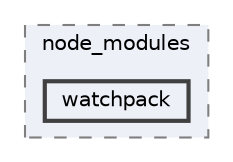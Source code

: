 digraph "pkiclassroomrescheduler/src/main/frontend/node_modules/watchpack"
{
 // LATEX_PDF_SIZE
  bgcolor="transparent";
  edge [fontname=Helvetica,fontsize=10,labelfontname=Helvetica,labelfontsize=10];
  node [fontname=Helvetica,fontsize=10,shape=box,height=0.2,width=0.4];
  compound=true
  subgraph clusterdir_72953eda66ccb3a2722c28e1c3e6c23b {
    graph [ bgcolor="#edf0f7", pencolor="grey50", label="node_modules", fontname=Helvetica,fontsize=10 style="filled,dashed", URL="dir_72953eda66ccb3a2722c28e1c3e6c23b.html",tooltip=""]
  dir_c2e25788b8d26414f53f81aaf47e44cd [label="watchpack", fillcolor="#edf0f7", color="grey25", style="filled,bold", URL="dir_c2e25788b8d26414f53f81aaf47e44cd.html",tooltip=""];
  }
}
